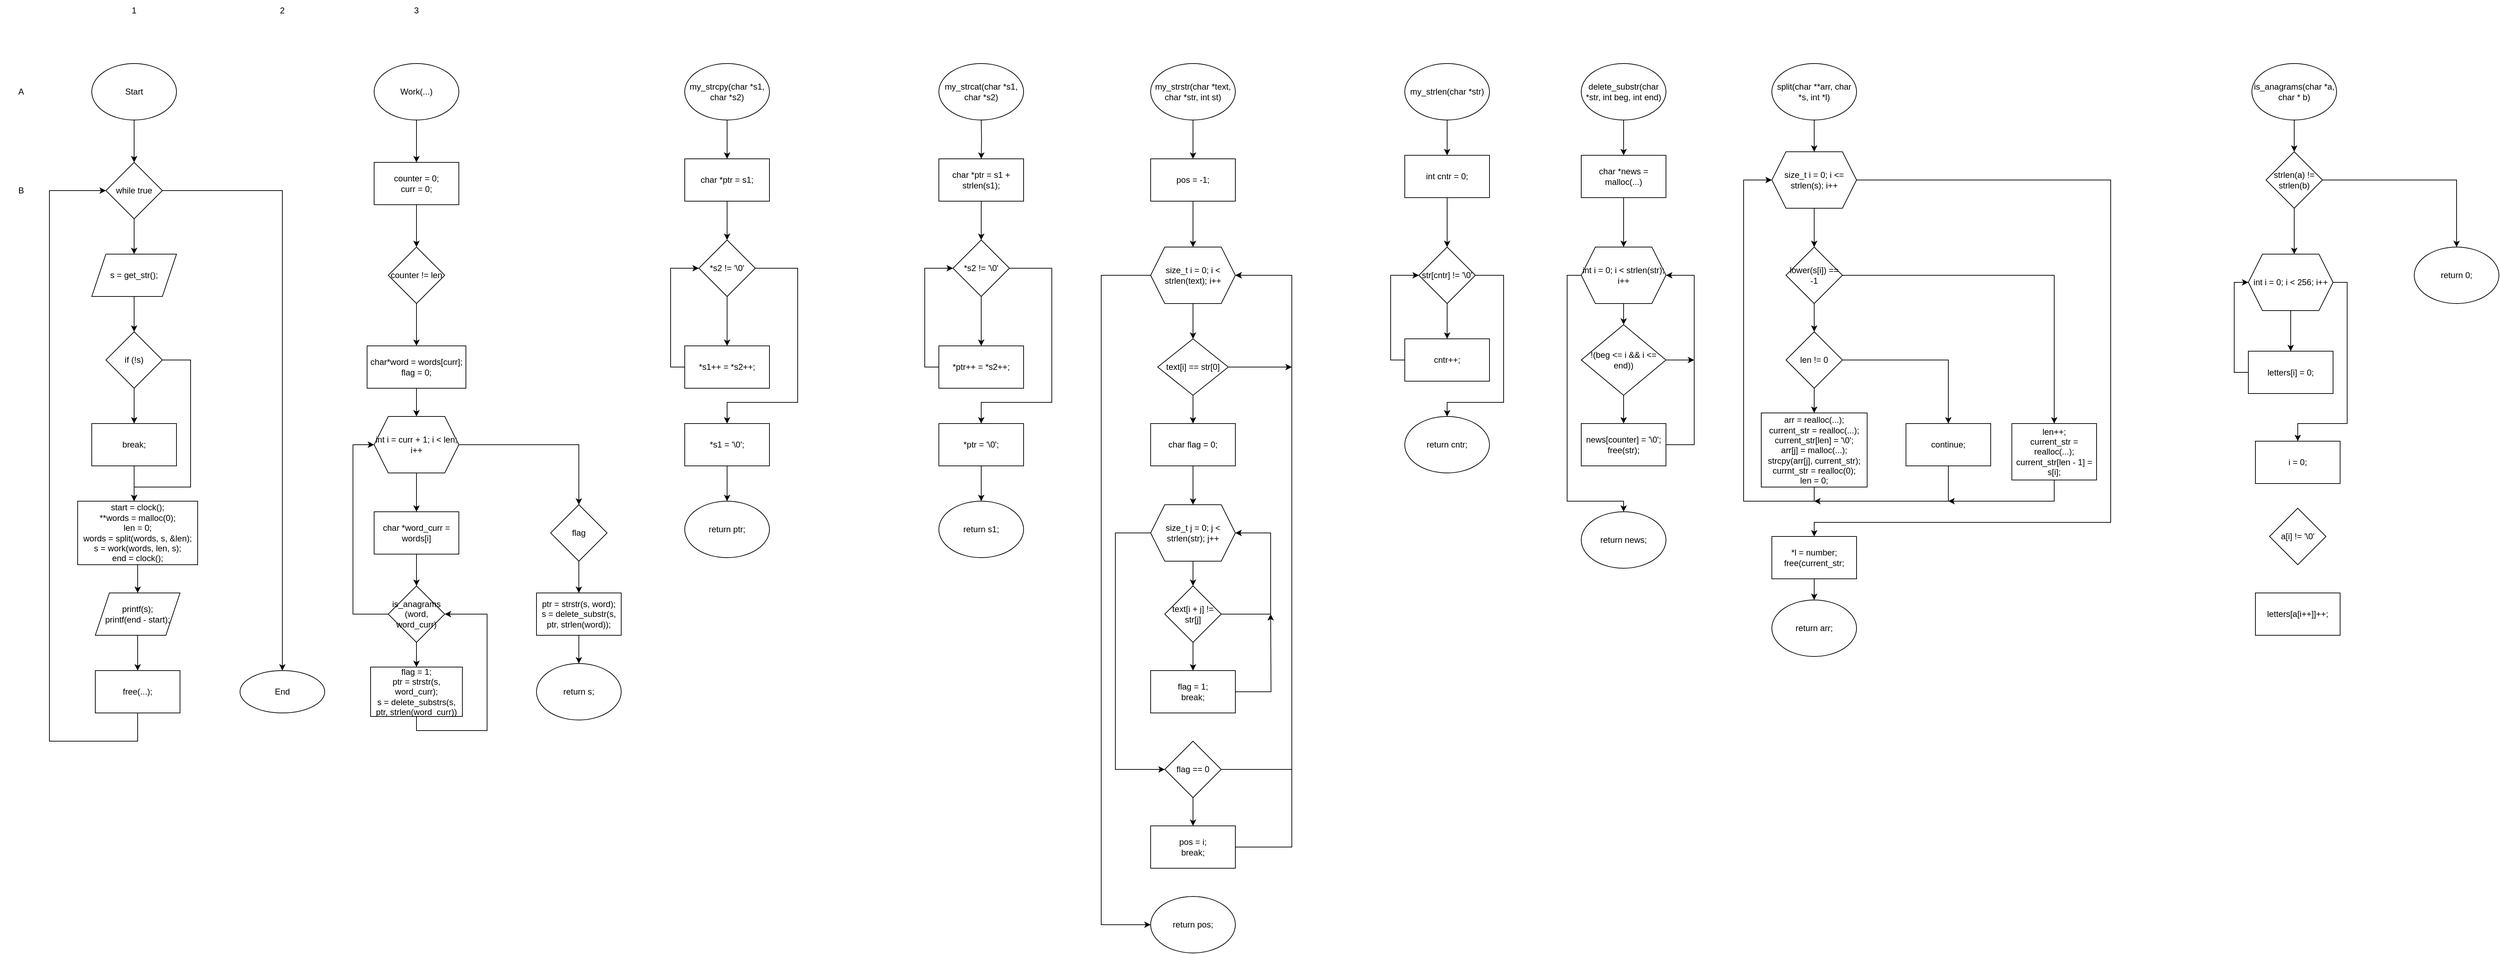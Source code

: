 <mxfile version="20.6.2" type="github">
  <diagram id="8wYgv9-v7Nqe_bmdsXYR" name="Страница 1">
    <mxGraphModel dx="1719" dy="2104" grid="1" gridSize="10" guides="1" tooltips="1" connect="1" arrows="1" fold="1" page="1" pageScale="1" pageWidth="827" pageHeight="1169" math="0" shadow="0">
      <root>
        <mxCell id="0" />
        <mxCell id="1" parent="0" />
        <mxCell id="HPKZztkQSvlfVHkEudxe-3" value="" style="edgeStyle=orthogonalEdgeStyle;rounded=0;orthogonalLoop=1;jettySize=auto;html=1;" parent="1" source="HPKZztkQSvlfVHkEudxe-1" edge="1">
          <mxGeometry relative="1" as="geometry">
            <mxPoint x="130" y="200" as="targetPoint" />
          </mxGeometry>
        </mxCell>
        <mxCell id="HPKZztkQSvlfVHkEudxe-1" value="Start" style="ellipse;whiteSpace=wrap;html=1;" parent="1" vertex="1">
          <mxGeometry x="70" y="60" width="120" height="80" as="geometry" />
        </mxCell>
        <mxCell id="6DrzLgVvLqYIdJQF9eXx-9" value="" style="edgeStyle=orthogonalEdgeStyle;rounded=0;orthogonalLoop=1;jettySize=auto;html=1;" edge="1" parent="1" source="HPKZztkQSvlfVHkEudxe-4" target="6DrzLgVvLqYIdJQF9eXx-2">
          <mxGeometry relative="1" as="geometry" />
        </mxCell>
        <mxCell id="HPKZztkQSvlfVHkEudxe-4" value="s = get_str();" style="shape=parallelogram;perimeter=parallelogramPerimeter;whiteSpace=wrap;html=1;fixedSize=1;" parent="1" vertex="1">
          <mxGeometry x="70" y="330" width="120" height="60" as="geometry" />
        </mxCell>
        <mxCell id="HPKZztkQSvlfVHkEudxe-45" value="A" style="text;html=1;strokeColor=none;fillColor=none;align=center;verticalAlign=middle;whiteSpace=wrap;rounded=0;" parent="1" vertex="1">
          <mxGeometry x="-60" y="85" width="60" height="30" as="geometry" />
        </mxCell>
        <mxCell id="HPKZztkQSvlfVHkEudxe-46" value="B" style="text;html=1;strokeColor=none;fillColor=none;align=center;verticalAlign=middle;whiteSpace=wrap;rounded=0;" parent="1" vertex="1">
          <mxGeometry x="-60" y="225" width="60" height="30" as="geometry" />
        </mxCell>
        <mxCell id="HPKZztkQSvlfVHkEudxe-62" value="1" style="text;html=1;strokeColor=none;fillColor=none;align=center;verticalAlign=middle;whiteSpace=wrap;rounded=0;" parent="1" vertex="1">
          <mxGeometry x="100" y="-30" width="60" height="30" as="geometry" />
        </mxCell>
        <mxCell id="HPKZztkQSvlfVHkEudxe-63" value="2" style="text;html=1;strokeColor=none;fillColor=none;align=center;verticalAlign=middle;whiteSpace=wrap;rounded=0;" parent="1" vertex="1">
          <mxGeometry x="310" y="-30" width="60" height="30" as="geometry" />
        </mxCell>
        <mxCell id="HPKZztkQSvlfVHkEudxe-64" value="3" style="text;html=1;strokeColor=none;fillColor=none;align=center;verticalAlign=middle;whiteSpace=wrap;rounded=0;" parent="1" vertex="1">
          <mxGeometry x="500" y="-30" width="60" height="30" as="geometry" />
        </mxCell>
        <mxCell id="6DrzLgVvLqYIdJQF9eXx-8" value="" style="edgeStyle=orthogonalEdgeStyle;rounded=0;orthogonalLoop=1;jettySize=auto;html=1;" edge="1" parent="1" source="6DrzLgVvLqYIdJQF9eXx-1" target="HPKZztkQSvlfVHkEudxe-4">
          <mxGeometry relative="1" as="geometry" />
        </mxCell>
        <mxCell id="6DrzLgVvLqYIdJQF9eXx-19" style="edgeStyle=orthogonalEdgeStyle;rounded=0;orthogonalLoop=1;jettySize=auto;html=1;exitX=1;exitY=0.5;exitDx=0;exitDy=0;entryX=0.5;entryY=0;entryDx=0;entryDy=0;" edge="1" parent="1" source="6DrzLgVvLqYIdJQF9eXx-1" target="6DrzLgVvLqYIdJQF9eXx-17">
          <mxGeometry relative="1" as="geometry" />
        </mxCell>
        <mxCell id="6DrzLgVvLqYIdJQF9eXx-1" value="while true" style="rhombus;whiteSpace=wrap;html=1;" vertex="1" parent="1">
          <mxGeometry x="90" y="200" width="80" height="80" as="geometry" />
        </mxCell>
        <mxCell id="6DrzLgVvLqYIdJQF9eXx-10" value="" style="edgeStyle=orthogonalEdgeStyle;rounded=0;orthogonalLoop=1;jettySize=auto;html=1;" edge="1" parent="1" source="6DrzLgVvLqYIdJQF9eXx-2" target="6DrzLgVvLqYIdJQF9eXx-3">
          <mxGeometry relative="1" as="geometry" />
        </mxCell>
        <mxCell id="6DrzLgVvLqYIdJQF9eXx-13" style="edgeStyle=orthogonalEdgeStyle;rounded=0;orthogonalLoop=1;jettySize=auto;html=1;exitX=1;exitY=0.5;exitDx=0;exitDy=0;" edge="1" parent="1" source="6DrzLgVvLqYIdJQF9eXx-2">
          <mxGeometry relative="1" as="geometry">
            <mxPoint x="130" y="680" as="targetPoint" />
            <Array as="points">
              <mxPoint x="210" y="480" />
              <mxPoint x="210" y="660" />
              <mxPoint x="130" y="660" />
            </Array>
          </mxGeometry>
        </mxCell>
        <mxCell id="6DrzLgVvLqYIdJQF9eXx-2" value="if (!s)" style="rhombus;whiteSpace=wrap;html=1;" vertex="1" parent="1">
          <mxGeometry x="90" y="440" width="80" height="80" as="geometry" />
        </mxCell>
        <mxCell id="6DrzLgVvLqYIdJQF9eXx-14" value="" style="edgeStyle=orthogonalEdgeStyle;rounded=0;orthogonalLoop=1;jettySize=auto;html=1;" edge="1" parent="1" source="6DrzLgVvLqYIdJQF9eXx-3" target="6DrzLgVvLqYIdJQF9eXx-4">
          <mxGeometry relative="1" as="geometry">
            <Array as="points">
              <mxPoint x="130" y="670" />
              <mxPoint x="130" y="670" />
            </Array>
          </mxGeometry>
        </mxCell>
        <mxCell id="6DrzLgVvLqYIdJQF9eXx-3" value="break;" style="rounded=0;whiteSpace=wrap;html=1;" vertex="1" parent="1">
          <mxGeometry x="70" y="570" width="120" height="60" as="geometry" />
        </mxCell>
        <mxCell id="6DrzLgVvLqYIdJQF9eXx-15" value="" style="edgeStyle=orthogonalEdgeStyle;rounded=0;orthogonalLoop=1;jettySize=auto;html=1;" edge="1" parent="1" source="6DrzLgVvLqYIdJQF9eXx-4" target="6DrzLgVvLqYIdJQF9eXx-6">
          <mxGeometry relative="1" as="geometry" />
        </mxCell>
        <mxCell id="6DrzLgVvLqYIdJQF9eXx-4" value="start = clock();&lt;br&gt;**words = malloc(0);&lt;br&gt;len = 0;&lt;br&gt;words = split(words, s, &amp;amp;len);&lt;br&gt;s = work(words, len, s);&lt;br&gt;end = clock();" style="rounded=0;whiteSpace=wrap;html=1;" vertex="1" parent="1">
          <mxGeometry x="50" y="680" width="170" height="90" as="geometry" />
        </mxCell>
        <mxCell id="6DrzLgVvLqYIdJQF9eXx-16" value="" style="edgeStyle=orthogonalEdgeStyle;rounded=0;orthogonalLoop=1;jettySize=auto;html=1;" edge="1" parent="1" source="6DrzLgVvLqYIdJQF9eXx-6" target="6DrzLgVvLqYIdJQF9eXx-7">
          <mxGeometry relative="1" as="geometry" />
        </mxCell>
        <mxCell id="6DrzLgVvLqYIdJQF9eXx-6" value="printf(s);&lt;br&gt;printf(end - start);" style="shape=parallelogram;perimeter=parallelogramPerimeter;whiteSpace=wrap;html=1;fixedSize=1;" vertex="1" parent="1">
          <mxGeometry x="75" y="810" width="120" height="60" as="geometry" />
        </mxCell>
        <mxCell id="6DrzLgVvLqYIdJQF9eXx-22" style="edgeStyle=orthogonalEdgeStyle;rounded=0;orthogonalLoop=1;jettySize=auto;html=1;exitX=0.5;exitY=1;exitDx=0;exitDy=0;entryX=0;entryY=0.5;entryDx=0;entryDy=0;" edge="1" parent="1" source="6DrzLgVvLqYIdJQF9eXx-7" target="6DrzLgVvLqYIdJQF9eXx-1">
          <mxGeometry relative="1" as="geometry">
            <Array as="points">
              <mxPoint x="135" y="1020" />
              <mxPoint x="10" y="1020" />
              <mxPoint x="10" y="240" />
            </Array>
          </mxGeometry>
        </mxCell>
        <mxCell id="6DrzLgVvLqYIdJQF9eXx-7" value="free(...);" style="rounded=0;whiteSpace=wrap;html=1;" vertex="1" parent="1">
          <mxGeometry x="75" y="920" width="120" height="60" as="geometry" />
        </mxCell>
        <mxCell id="6DrzLgVvLqYIdJQF9eXx-17" value="End" style="ellipse;whiteSpace=wrap;html=1;rounded=0;" vertex="1" parent="1">
          <mxGeometry x="280" y="920" width="120" height="60" as="geometry" />
        </mxCell>
        <mxCell id="6DrzLgVvLqYIdJQF9eXx-34" value="" style="edgeStyle=orthogonalEdgeStyle;rounded=0;orthogonalLoop=1;jettySize=auto;html=1;" edge="1" parent="1" source="6DrzLgVvLqYIdJQF9eXx-20" target="6DrzLgVvLqYIdJQF9eXx-21">
          <mxGeometry relative="1" as="geometry" />
        </mxCell>
        <mxCell id="6DrzLgVvLqYIdJQF9eXx-20" value="Work(...)" style="ellipse;whiteSpace=wrap;html=1;" vertex="1" parent="1">
          <mxGeometry x="470" y="60" width="120" height="80" as="geometry" />
        </mxCell>
        <mxCell id="6DrzLgVvLqYIdJQF9eXx-35" value="" style="edgeStyle=orthogonalEdgeStyle;rounded=0;orthogonalLoop=1;jettySize=auto;html=1;" edge="1" parent="1" source="6DrzLgVvLqYIdJQF9eXx-21" target="6DrzLgVvLqYIdJQF9eXx-23">
          <mxGeometry relative="1" as="geometry" />
        </mxCell>
        <mxCell id="6DrzLgVvLqYIdJQF9eXx-21" value="counter = 0;&lt;br&gt;curr = 0;" style="rounded=0;whiteSpace=wrap;html=1;" vertex="1" parent="1">
          <mxGeometry x="470" y="200" width="120" height="60" as="geometry" />
        </mxCell>
        <mxCell id="6DrzLgVvLqYIdJQF9eXx-36" value="" style="edgeStyle=orthogonalEdgeStyle;rounded=0;orthogonalLoop=1;jettySize=auto;html=1;" edge="1" parent="1" source="6DrzLgVvLqYIdJQF9eXx-23" target="6DrzLgVvLqYIdJQF9eXx-24">
          <mxGeometry relative="1" as="geometry" />
        </mxCell>
        <mxCell id="6DrzLgVvLqYIdJQF9eXx-23" value="counter != len" style="rhombus;whiteSpace=wrap;html=1;" vertex="1" parent="1">
          <mxGeometry x="490" y="320" width="80" height="80" as="geometry" />
        </mxCell>
        <mxCell id="6DrzLgVvLqYIdJQF9eXx-30" value="" style="edgeStyle=orthogonalEdgeStyle;rounded=0;orthogonalLoop=1;jettySize=auto;html=1;" edge="1" parent="1" source="6DrzLgVvLqYIdJQF9eXx-24" target="6DrzLgVvLqYIdJQF9eXx-25">
          <mxGeometry relative="1" as="geometry" />
        </mxCell>
        <mxCell id="6DrzLgVvLqYIdJQF9eXx-24" value="char*word = words[curr];&lt;br&gt;flag = 0;" style="rounded=0;whiteSpace=wrap;html=1;" vertex="1" parent="1">
          <mxGeometry x="460" y="460" width="140" height="60" as="geometry" />
        </mxCell>
        <mxCell id="6DrzLgVvLqYIdJQF9eXx-29" value="" style="edgeStyle=orthogonalEdgeStyle;rounded=0;orthogonalLoop=1;jettySize=auto;html=1;" edge="1" parent="1" source="6DrzLgVvLqYIdJQF9eXx-25" target="6DrzLgVvLqYIdJQF9eXx-27">
          <mxGeometry relative="1" as="geometry" />
        </mxCell>
        <mxCell id="6DrzLgVvLqYIdJQF9eXx-43" style="edgeStyle=orthogonalEdgeStyle;rounded=0;orthogonalLoop=1;jettySize=auto;html=1;exitX=1;exitY=0.5;exitDx=0;exitDy=0;entryX=0.5;entryY=0;entryDx=0;entryDy=0;" edge="1" parent="1" source="6DrzLgVvLqYIdJQF9eXx-25" target="6DrzLgVvLqYIdJQF9eXx-41">
          <mxGeometry relative="1" as="geometry" />
        </mxCell>
        <mxCell id="6DrzLgVvLqYIdJQF9eXx-25" value="int i = curr + 1; i &amp;lt; len; i++" style="shape=hexagon;perimeter=hexagonPerimeter2;whiteSpace=wrap;html=1;fixedSize=1;" vertex="1" parent="1">
          <mxGeometry x="470" y="560" width="120" height="80" as="geometry" />
        </mxCell>
        <mxCell id="6DrzLgVvLqYIdJQF9eXx-32" value="" style="edgeStyle=orthogonalEdgeStyle;rounded=0;orthogonalLoop=1;jettySize=auto;html=1;" edge="1" parent="1" source="6DrzLgVvLqYIdJQF9eXx-26" target="6DrzLgVvLqYIdJQF9eXx-28">
          <mxGeometry relative="1" as="geometry" />
        </mxCell>
        <mxCell id="6DrzLgVvLqYIdJQF9eXx-40" style="edgeStyle=orthogonalEdgeStyle;rounded=0;orthogonalLoop=1;jettySize=auto;html=1;exitX=0;exitY=0.5;exitDx=0;exitDy=0;entryX=0;entryY=0.5;entryDx=0;entryDy=0;" edge="1" parent="1" source="6DrzLgVvLqYIdJQF9eXx-26" target="6DrzLgVvLqYIdJQF9eXx-25">
          <mxGeometry relative="1" as="geometry">
            <Array as="points">
              <mxPoint x="440" y="840" />
              <mxPoint x="440" y="600" />
            </Array>
          </mxGeometry>
        </mxCell>
        <mxCell id="6DrzLgVvLqYIdJQF9eXx-26" value="is_anagrams (word, word_curr)" style="rhombus;whiteSpace=wrap;html=1;" vertex="1" parent="1">
          <mxGeometry x="490" y="800" width="80" height="80" as="geometry" />
        </mxCell>
        <mxCell id="6DrzLgVvLqYIdJQF9eXx-31" value="" style="edgeStyle=orthogonalEdgeStyle;rounded=0;orthogonalLoop=1;jettySize=auto;html=1;" edge="1" parent="1" source="6DrzLgVvLqYIdJQF9eXx-27" target="6DrzLgVvLqYIdJQF9eXx-26">
          <mxGeometry relative="1" as="geometry" />
        </mxCell>
        <mxCell id="6DrzLgVvLqYIdJQF9eXx-27" value="char *word_curr = words[i]" style="rounded=0;whiteSpace=wrap;html=1;" vertex="1" parent="1">
          <mxGeometry x="470" y="695" width="120" height="60" as="geometry" />
        </mxCell>
        <mxCell id="6DrzLgVvLqYIdJQF9eXx-37" style="edgeStyle=orthogonalEdgeStyle;rounded=0;orthogonalLoop=1;jettySize=auto;html=1;exitX=0.5;exitY=1;exitDx=0;exitDy=0;" edge="1" parent="1" source="6DrzLgVvLqYIdJQF9eXx-28" target="6DrzLgVvLqYIdJQF9eXx-28">
          <mxGeometry relative="1" as="geometry" />
        </mxCell>
        <mxCell id="6DrzLgVvLqYIdJQF9eXx-38" style="edgeStyle=orthogonalEdgeStyle;rounded=0;orthogonalLoop=1;jettySize=auto;html=1;exitX=0.5;exitY=1;exitDx=0;exitDy=0;entryX=1;entryY=0.5;entryDx=0;entryDy=0;" edge="1" parent="1" source="6DrzLgVvLqYIdJQF9eXx-28" target="6DrzLgVvLqYIdJQF9eXx-26">
          <mxGeometry relative="1" as="geometry">
            <Array as="points">
              <mxPoint x="530" y="1005" />
              <mxPoint x="630" y="1005" />
              <mxPoint x="630" y="840" />
            </Array>
          </mxGeometry>
        </mxCell>
        <mxCell id="6DrzLgVvLqYIdJQF9eXx-28" value="flag = 1;&lt;br&gt;ptr = strstr(s, word_curr);&lt;br&gt;s = delete_substrs(s, ptr, strlen(word_curr))" style="rounded=0;whiteSpace=wrap;html=1;" vertex="1" parent="1">
          <mxGeometry x="465" y="915" width="130" height="70" as="geometry" />
        </mxCell>
        <mxCell id="6DrzLgVvLqYIdJQF9eXx-44" value="" style="edgeStyle=orthogonalEdgeStyle;rounded=0;orthogonalLoop=1;jettySize=auto;html=1;" edge="1" parent="1" source="6DrzLgVvLqYIdJQF9eXx-41" target="6DrzLgVvLqYIdJQF9eXx-42">
          <mxGeometry relative="1" as="geometry" />
        </mxCell>
        <mxCell id="6DrzLgVvLqYIdJQF9eXx-41" value="flag" style="rhombus;whiteSpace=wrap;html=1;" vertex="1" parent="1">
          <mxGeometry x="720" y="685" width="80" height="80" as="geometry" />
        </mxCell>
        <mxCell id="6DrzLgVvLqYIdJQF9eXx-48" value="" style="edgeStyle=orthogonalEdgeStyle;rounded=0;orthogonalLoop=1;jettySize=auto;html=1;" edge="1" parent="1" source="6DrzLgVvLqYIdJQF9eXx-42" target="6DrzLgVvLqYIdJQF9eXx-47">
          <mxGeometry relative="1" as="geometry" />
        </mxCell>
        <mxCell id="6DrzLgVvLqYIdJQF9eXx-42" value="ptr = strstr(s, word);&lt;br&gt;s = delete_substr(s, ptr, strlen(word));" style="rounded=0;whiteSpace=wrap;html=1;" vertex="1" parent="1">
          <mxGeometry x="700" y="810" width="120" height="60" as="geometry" />
        </mxCell>
        <mxCell id="6DrzLgVvLqYIdJQF9eXx-47" value="return s;" style="ellipse;whiteSpace=wrap;html=1;" vertex="1" parent="1">
          <mxGeometry x="700" y="910" width="120" height="80" as="geometry" />
        </mxCell>
        <mxCell id="6DrzLgVvLqYIdJQF9eXx-55" value="" style="edgeStyle=orthogonalEdgeStyle;rounded=0;orthogonalLoop=1;jettySize=auto;html=1;" edge="1" parent="1" source="6DrzLgVvLqYIdJQF9eXx-49" target="6DrzLgVvLqYIdJQF9eXx-50">
          <mxGeometry relative="1" as="geometry" />
        </mxCell>
        <mxCell id="6DrzLgVvLqYIdJQF9eXx-49" value="my_strcpy(char *s1, char *s2)" style="ellipse;whiteSpace=wrap;html=1;" vertex="1" parent="1">
          <mxGeometry x="910" y="60" width="120" height="80" as="geometry" />
        </mxCell>
        <mxCell id="6DrzLgVvLqYIdJQF9eXx-57" value="" style="edgeStyle=orthogonalEdgeStyle;rounded=0;orthogonalLoop=1;jettySize=auto;html=1;" edge="1" parent="1" source="6DrzLgVvLqYIdJQF9eXx-50" target="6DrzLgVvLqYIdJQF9eXx-51">
          <mxGeometry relative="1" as="geometry" />
        </mxCell>
        <mxCell id="6DrzLgVvLqYIdJQF9eXx-50" value="char *ptr = s1;" style="rounded=0;whiteSpace=wrap;html=1;" vertex="1" parent="1">
          <mxGeometry x="910" y="195" width="120" height="60" as="geometry" />
        </mxCell>
        <mxCell id="6DrzLgVvLqYIdJQF9eXx-56" value="" style="edgeStyle=orthogonalEdgeStyle;rounded=0;orthogonalLoop=1;jettySize=auto;html=1;" edge="1" parent="1" source="6DrzLgVvLqYIdJQF9eXx-51" target="6DrzLgVvLqYIdJQF9eXx-52">
          <mxGeometry relative="1" as="geometry" />
        </mxCell>
        <mxCell id="6DrzLgVvLqYIdJQF9eXx-59" style="edgeStyle=orthogonalEdgeStyle;rounded=0;orthogonalLoop=1;jettySize=auto;html=1;exitX=1;exitY=0.5;exitDx=0;exitDy=0;entryX=0.5;entryY=0;entryDx=0;entryDy=0;" edge="1" parent="1" source="6DrzLgVvLqYIdJQF9eXx-51" target="6DrzLgVvLqYIdJQF9eXx-53">
          <mxGeometry relative="1" as="geometry">
            <Array as="points">
              <mxPoint x="1070" y="350" />
              <mxPoint x="1070" y="540" />
              <mxPoint x="970" y="540" />
            </Array>
          </mxGeometry>
        </mxCell>
        <mxCell id="6DrzLgVvLqYIdJQF9eXx-51" value="*s2 != &#39;\0&#39;" style="rhombus;whiteSpace=wrap;html=1;" vertex="1" parent="1">
          <mxGeometry x="930" y="310" width="80" height="80" as="geometry" />
        </mxCell>
        <mxCell id="6DrzLgVvLqYIdJQF9eXx-58" style="edgeStyle=orthogonalEdgeStyle;rounded=0;orthogonalLoop=1;jettySize=auto;html=1;exitX=0;exitY=0.5;exitDx=0;exitDy=0;entryX=0;entryY=0.5;entryDx=0;entryDy=0;" edge="1" parent="1" source="6DrzLgVvLqYIdJQF9eXx-52" target="6DrzLgVvLqYIdJQF9eXx-51">
          <mxGeometry relative="1" as="geometry" />
        </mxCell>
        <mxCell id="6DrzLgVvLqYIdJQF9eXx-52" value="*s1++ = *s2++;" style="rounded=0;whiteSpace=wrap;html=1;" vertex="1" parent="1">
          <mxGeometry x="910" y="460" width="120" height="60" as="geometry" />
        </mxCell>
        <mxCell id="6DrzLgVvLqYIdJQF9eXx-60" value="" style="edgeStyle=orthogonalEdgeStyle;rounded=0;orthogonalLoop=1;jettySize=auto;html=1;" edge="1" parent="1" source="6DrzLgVvLqYIdJQF9eXx-53" target="6DrzLgVvLqYIdJQF9eXx-54">
          <mxGeometry relative="1" as="geometry" />
        </mxCell>
        <mxCell id="6DrzLgVvLqYIdJQF9eXx-53" value="*s1 = &#39;\0&#39;;" style="rounded=0;whiteSpace=wrap;html=1;" vertex="1" parent="1">
          <mxGeometry x="910" y="570" width="120" height="60" as="geometry" />
        </mxCell>
        <mxCell id="6DrzLgVvLqYIdJQF9eXx-54" value="return ptr;" style="ellipse;whiteSpace=wrap;html=1;" vertex="1" parent="1">
          <mxGeometry x="910" y="680" width="120" height="80" as="geometry" />
        </mxCell>
        <mxCell id="6DrzLgVvLqYIdJQF9eXx-61" value="my_strcat(char *s1, char *s2)" style="ellipse;whiteSpace=wrap;html=1;" vertex="1" parent="1">
          <mxGeometry x="1270" y="60" width="120" height="80" as="geometry" />
        </mxCell>
        <mxCell id="6DrzLgVvLqYIdJQF9eXx-62" value="" style="edgeStyle=orthogonalEdgeStyle;rounded=0;orthogonalLoop=1;jettySize=auto;html=1;" edge="1" parent="1" target="6DrzLgVvLqYIdJQF9eXx-64">
          <mxGeometry relative="1" as="geometry">
            <mxPoint x="1330" y="140" as="sourcePoint" />
          </mxGeometry>
        </mxCell>
        <mxCell id="6DrzLgVvLqYIdJQF9eXx-63" value="" style="edgeStyle=orthogonalEdgeStyle;rounded=0;orthogonalLoop=1;jettySize=auto;html=1;" edge="1" parent="1" source="6DrzLgVvLqYIdJQF9eXx-64" target="6DrzLgVvLqYIdJQF9eXx-67">
          <mxGeometry relative="1" as="geometry" />
        </mxCell>
        <mxCell id="6DrzLgVvLqYIdJQF9eXx-64" value="char *ptr = s1 + strlen(s1);" style="rounded=0;whiteSpace=wrap;html=1;" vertex="1" parent="1">
          <mxGeometry x="1270" y="195" width="120" height="60" as="geometry" />
        </mxCell>
        <mxCell id="6DrzLgVvLqYIdJQF9eXx-65" value="" style="edgeStyle=orthogonalEdgeStyle;rounded=0;orthogonalLoop=1;jettySize=auto;html=1;" edge="1" parent="1" source="6DrzLgVvLqYIdJQF9eXx-67" target="6DrzLgVvLqYIdJQF9eXx-69">
          <mxGeometry relative="1" as="geometry" />
        </mxCell>
        <mxCell id="6DrzLgVvLqYIdJQF9eXx-66" style="edgeStyle=orthogonalEdgeStyle;rounded=0;orthogonalLoop=1;jettySize=auto;html=1;exitX=1;exitY=0.5;exitDx=0;exitDy=0;entryX=0.5;entryY=0;entryDx=0;entryDy=0;" edge="1" parent="1" source="6DrzLgVvLqYIdJQF9eXx-67" target="6DrzLgVvLqYIdJQF9eXx-71">
          <mxGeometry relative="1" as="geometry">
            <Array as="points">
              <mxPoint x="1430" y="350" />
              <mxPoint x="1430" y="540" />
              <mxPoint x="1330" y="540" />
            </Array>
          </mxGeometry>
        </mxCell>
        <mxCell id="6DrzLgVvLqYIdJQF9eXx-67" value="*s2 != &#39;\0&#39;" style="rhombus;whiteSpace=wrap;html=1;" vertex="1" parent="1">
          <mxGeometry x="1290" y="310" width="80" height="80" as="geometry" />
        </mxCell>
        <mxCell id="6DrzLgVvLqYIdJQF9eXx-68" style="edgeStyle=orthogonalEdgeStyle;rounded=0;orthogonalLoop=1;jettySize=auto;html=1;exitX=0;exitY=0.5;exitDx=0;exitDy=0;entryX=0;entryY=0.5;entryDx=0;entryDy=0;" edge="1" parent="1" source="6DrzLgVvLqYIdJQF9eXx-69" target="6DrzLgVvLqYIdJQF9eXx-67">
          <mxGeometry relative="1" as="geometry" />
        </mxCell>
        <mxCell id="6DrzLgVvLqYIdJQF9eXx-69" value="*ptr++ = *s2++;" style="rounded=0;whiteSpace=wrap;html=1;" vertex="1" parent="1">
          <mxGeometry x="1270" y="460" width="120" height="60" as="geometry" />
        </mxCell>
        <mxCell id="6DrzLgVvLqYIdJQF9eXx-70" value="" style="edgeStyle=orthogonalEdgeStyle;rounded=0;orthogonalLoop=1;jettySize=auto;html=1;" edge="1" parent="1" source="6DrzLgVvLqYIdJQF9eXx-71" target="6DrzLgVvLqYIdJQF9eXx-72">
          <mxGeometry relative="1" as="geometry" />
        </mxCell>
        <mxCell id="6DrzLgVvLqYIdJQF9eXx-71" value="*ptr = &#39;\0&#39;;" style="rounded=0;whiteSpace=wrap;html=1;" vertex="1" parent="1">
          <mxGeometry x="1270" y="570" width="120" height="60" as="geometry" />
        </mxCell>
        <mxCell id="6DrzLgVvLqYIdJQF9eXx-72" value="return s1;" style="ellipse;whiteSpace=wrap;html=1;" vertex="1" parent="1">
          <mxGeometry x="1270" y="680" width="120" height="80" as="geometry" />
        </mxCell>
        <mxCell id="6DrzLgVvLqYIdJQF9eXx-83" value="" style="edgeStyle=orthogonalEdgeStyle;rounded=0;orthogonalLoop=1;jettySize=auto;html=1;" edge="1" parent="1" source="6DrzLgVvLqYIdJQF9eXx-73" target="6DrzLgVvLqYIdJQF9eXx-74">
          <mxGeometry relative="1" as="geometry" />
        </mxCell>
        <mxCell id="6DrzLgVvLqYIdJQF9eXx-73" value="my_strstr(char *text, char *str, int st)" style="ellipse;whiteSpace=wrap;html=1;" vertex="1" parent="1">
          <mxGeometry x="1570" y="60" width="120" height="80" as="geometry" />
        </mxCell>
        <mxCell id="6DrzLgVvLqYIdJQF9eXx-84" value="" style="edgeStyle=orthogonalEdgeStyle;rounded=0;orthogonalLoop=1;jettySize=auto;html=1;" edge="1" parent="1" source="6DrzLgVvLqYIdJQF9eXx-74" target="6DrzLgVvLqYIdJQF9eXx-75">
          <mxGeometry relative="1" as="geometry" />
        </mxCell>
        <mxCell id="6DrzLgVvLqYIdJQF9eXx-74" value="pos = -1;" style="rounded=0;whiteSpace=wrap;html=1;" vertex="1" parent="1">
          <mxGeometry x="1570" y="195" width="120" height="60" as="geometry" />
        </mxCell>
        <mxCell id="6DrzLgVvLqYIdJQF9eXx-85" value="" style="edgeStyle=orthogonalEdgeStyle;rounded=0;orthogonalLoop=1;jettySize=auto;html=1;" edge="1" parent="1" source="6DrzLgVvLqYIdJQF9eXx-75" target="6DrzLgVvLqYIdJQF9eXx-76">
          <mxGeometry relative="1" as="geometry" />
        </mxCell>
        <mxCell id="6DrzLgVvLqYIdJQF9eXx-104" style="edgeStyle=orthogonalEdgeStyle;rounded=0;orthogonalLoop=1;jettySize=auto;html=1;exitX=0;exitY=0.5;exitDx=0;exitDy=0;entryX=0;entryY=0.5;entryDx=0;entryDy=0;" edge="1" parent="1" source="6DrzLgVvLqYIdJQF9eXx-75" target="6DrzLgVvLqYIdJQF9eXx-103">
          <mxGeometry relative="1" as="geometry">
            <Array as="points">
              <mxPoint x="1500" y="360" />
              <mxPoint x="1500" y="1280" />
            </Array>
          </mxGeometry>
        </mxCell>
        <mxCell id="6DrzLgVvLqYIdJQF9eXx-75" value="size_t i = 0; i &amp;lt; strlen(text); i++" style="shape=hexagon;perimeter=hexagonPerimeter2;whiteSpace=wrap;html=1;fixedSize=1;" vertex="1" parent="1">
          <mxGeometry x="1570" y="320" width="120" height="80" as="geometry" />
        </mxCell>
        <mxCell id="6DrzLgVvLqYIdJQF9eXx-86" value="" style="edgeStyle=orthogonalEdgeStyle;rounded=0;orthogonalLoop=1;jettySize=auto;html=1;" edge="1" parent="1" source="6DrzLgVvLqYIdJQF9eXx-76" target="6DrzLgVvLqYIdJQF9eXx-77">
          <mxGeometry relative="1" as="geometry" />
        </mxCell>
        <mxCell id="6DrzLgVvLqYIdJQF9eXx-101" style="edgeStyle=orthogonalEdgeStyle;rounded=0;orthogonalLoop=1;jettySize=auto;html=1;exitX=1;exitY=0.5;exitDx=0;exitDy=0;" edge="1" parent="1" source="6DrzLgVvLqYIdJQF9eXx-76">
          <mxGeometry relative="1" as="geometry">
            <mxPoint x="1770" y="490" as="targetPoint" />
          </mxGeometry>
        </mxCell>
        <mxCell id="6DrzLgVvLqYIdJQF9eXx-76" value="text[i] == str[0]" style="rhombus;whiteSpace=wrap;html=1;" vertex="1" parent="1">
          <mxGeometry x="1580" y="450" width="100" height="80" as="geometry" />
        </mxCell>
        <mxCell id="6DrzLgVvLqYIdJQF9eXx-87" value="" style="edgeStyle=orthogonalEdgeStyle;rounded=0;orthogonalLoop=1;jettySize=auto;html=1;" edge="1" parent="1" source="6DrzLgVvLqYIdJQF9eXx-77" target="6DrzLgVvLqYIdJQF9eXx-78">
          <mxGeometry relative="1" as="geometry" />
        </mxCell>
        <mxCell id="6DrzLgVvLqYIdJQF9eXx-77" value="char flag = 0;" style="rounded=0;whiteSpace=wrap;html=1;" vertex="1" parent="1">
          <mxGeometry x="1570" y="570" width="120" height="60" as="geometry" />
        </mxCell>
        <mxCell id="6DrzLgVvLqYIdJQF9eXx-88" value="" style="edgeStyle=orthogonalEdgeStyle;rounded=0;orthogonalLoop=1;jettySize=auto;html=1;" edge="1" parent="1" source="6DrzLgVvLqYIdJQF9eXx-78" target="6DrzLgVvLqYIdJQF9eXx-79">
          <mxGeometry relative="1" as="geometry" />
        </mxCell>
        <mxCell id="6DrzLgVvLqYIdJQF9eXx-94" style="edgeStyle=orthogonalEdgeStyle;rounded=0;orthogonalLoop=1;jettySize=auto;html=1;exitX=0;exitY=0.5;exitDx=0;exitDy=0;entryX=0;entryY=0.5;entryDx=0;entryDy=0;" edge="1" parent="1" source="6DrzLgVvLqYIdJQF9eXx-78" target="6DrzLgVvLqYIdJQF9eXx-81">
          <mxGeometry relative="1" as="geometry">
            <Array as="points">
              <mxPoint x="1520" y="725" />
              <mxPoint x="1520" y="1060" />
            </Array>
          </mxGeometry>
        </mxCell>
        <mxCell id="6DrzLgVvLqYIdJQF9eXx-78" value="size_t j = 0; j &amp;lt; strlen(str); j++" style="shape=hexagon;perimeter=hexagonPerimeter2;whiteSpace=wrap;html=1;fixedSize=1;" vertex="1" parent="1">
          <mxGeometry x="1570" y="685" width="120" height="80" as="geometry" />
        </mxCell>
        <mxCell id="6DrzLgVvLqYIdJQF9eXx-89" value="" style="edgeStyle=orthogonalEdgeStyle;rounded=0;orthogonalLoop=1;jettySize=auto;html=1;" edge="1" parent="1" source="6DrzLgVvLqYIdJQF9eXx-79" target="6DrzLgVvLqYIdJQF9eXx-80">
          <mxGeometry relative="1" as="geometry" />
        </mxCell>
        <mxCell id="6DrzLgVvLqYIdJQF9eXx-93" style="edgeStyle=orthogonalEdgeStyle;rounded=0;orthogonalLoop=1;jettySize=auto;html=1;exitX=1;exitY=0.5;exitDx=0;exitDy=0;entryX=1;entryY=0.5;entryDx=0;entryDy=0;" edge="1" parent="1" source="6DrzLgVvLqYIdJQF9eXx-79" target="6DrzLgVvLqYIdJQF9eXx-78">
          <mxGeometry relative="1" as="geometry">
            <Array as="points">
              <mxPoint x="1740" y="840" />
              <mxPoint x="1740" y="725" />
            </Array>
          </mxGeometry>
        </mxCell>
        <mxCell id="6DrzLgVvLqYIdJQF9eXx-79" value="text[i + j] != str[j]" style="rhombus;whiteSpace=wrap;html=1;" vertex="1" parent="1">
          <mxGeometry x="1590" y="800" width="80" height="80" as="geometry" />
        </mxCell>
        <mxCell id="6DrzLgVvLqYIdJQF9eXx-96" style="edgeStyle=orthogonalEdgeStyle;rounded=0;orthogonalLoop=1;jettySize=auto;html=1;exitX=1;exitY=0.5;exitDx=0;exitDy=0;" edge="1" parent="1" source="6DrzLgVvLqYIdJQF9eXx-80">
          <mxGeometry relative="1" as="geometry">
            <mxPoint x="1740" y="840" as="targetPoint" />
          </mxGeometry>
        </mxCell>
        <mxCell id="6DrzLgVvLqYIdJQF9eXx-80" value="flag = 1;&lt;br&gt;break;" style="rounded=0;whiteSpace=wrap;html=1;" vertex="1" parent="1">
          <mxGeometry x="1570" y="920" width="120" height="60" as="geometry" />
        </mxCell>
        <mxCell id="6DrzLgVvLqYIdJQF9eXx-92" value="" style="edgeStyle=orthogonalEdgeStyle;rounded=0;orthogonalLoop=1;jettySize=auto;html=1;" edge="1" parent="1" source="6DrzLgVvLqYIdJQF9eXx-81" target="6DrzLgVvLqYIdJQF9eXx-82">
          <mxGeometry relative="1" as="geometry" />
        </mxCell>
        <mxCell id="6DrzLgVvLqYIdJQF9eXx-100" style="edgeStyle=orthogonalEdgeStyle;rounded=0;orthogonalLoop=1;jettySize=auto;html=1;exitX=1;exitY=0.5;exitDx=0;exitDy=0;" edge="1" parent="1" source="6DrzLgVvLqYIdJQF9eXx-81">
          <mxGeometry relative="1" as="geometry">
            <mxPoint x="1690" y="360" as="targetPoint" />
            <Array as="points">
              <mxPoint x="1770" y="1060" />
              <mxPoint x="1770" y="360" />
            </Array>
          </mxGeometry>
        </mxCell>
        <mxCell id="6DrzLgVvLqYIdJQF9eXx-81" value="flag == 0" style="rhombus;whiteSpace=wrap;html=1;" vertex="1" parent="1">
          <mxGeometry x="1590" y="1020" width="80" height="80" as="geometry" />
        </mxCell>
        <mxCell id="6DrzLgVvLqYIdJQF9eXx-99" style="edgeStyle=orthogonalEdgeStyle;rounded=0;orthogonalLoop=1;jettySize=auto;html=1;exitX=1;exitY=0.5;exitDx=0;exitDy=0;entryX=1;entryY=0.5;entryDx=0;entryDy=0;" edge="1" parent="1" source="6DrzLgVvLqYIdJQF9eXx-82" target="6DrzLgVvLqYIdJQF9eXx-75">
          <mxGeometry relative="1" as="geometry">
            <Array as="points">
              <mxPoint x="1770" y="1170" />
              <mxPoint x="1770" y="360" />
            </Array>
          </mxGeometry>
        </mxCell>
        <mxCell id="6DrzLgVvLqYIdJQF9eXx-82" value="pos = i;&lt;br&gt;break;" style="rounded=0;whiteSpace=wrap;html=1;" vertex="1" parent="1">
          <mxGeometry x="1570" y="1140" width="120" height="60" as="geometry" />
        </mxCell>
        <mxCell id="6DrzLgVvLqYIdJQF9eXx-103" value="return pos;" style="ellipse;whiteSpace=wrap;html=1;" vertex="1" parent="1">
          <mxGeometry x="1570" y="1240" width="120" height="80" as="geometry" />
        </mxCell>
        <mxCell id="6DrzLgVvLqYIdJQF9eXx-110" value="" style="edgeStyle=orthogonalEdgeStyle;rounded=0;orthogonalLoop=1;jettySize=auto;html=1;" edge="1" parent="1" source="6DrzLgVvLqYIdJQF9eXx-105" target="6DrzLgVvLqYIdJQF9eXx-106">
          <mxGeometry relative="1" as="geometry" />
        </mxCell>
        <mxCell id="6DrzLgVvLqYIdJQF9eXx-105" value="my_strlen(char *str)" style="ellipse;whiteSpace=wrap;html=1;" vertex="1" parent="1">
          <mxGeometry x="1930" y="60" width="120" height="80" as="geometry" />
        </mxCell>
        <mxCell id="6DrzLgVvLqYIdJQF9eXx-111" value="" style="edgeStyle=orthogonalEdgeStyle;rounded=0;orthogonalLoop=1;jettySize=auto;html=1;" edge="1" parent="1" source="6DrzLgVvLqYIdJQF9eXx-106" target="6DrzLgVvLqYIdJQF9eXx-107">
          <mxGeometry relative="1" as="geometry" />
        </mxCell>
        <mxCell id="6DrzLgVvLqYIdJQF9eXx-106" value="int cntr = 0;" style="rounded=0;whiteSpace=wrap;html=1;" vertex="1" parent="1">
          <mxGeometry x="1930" y="190" width="120" height="60" as="geometry" />
        </mxCell>
        <mxCell id="6DrzLgVvLqYIdJQF9eXx-109" value="" style="edgeStyle=orthogonalEdgeStyle;rounded=0;orthogonalLoop=1;jettySize=auto;html=1;" edge="1" parent="1" source="6DrzLgVvLqYIdJQF9eXx-107" target="6DrzLgVvLqYIdJQF9eXx-108">
          <mxGeometry relative="1" as="geometry" />
        </mxCell>
        <mxCell id="6DrzLgVvLqYIdJQF9eXx-114" style="edgeStyle=orthogonalEdgeStyle;rounded=0;orthogonalLoop=1;jettySize=auto;html=1;exitX=1;exitY=0.5;exitDx=0;exitDy=0;entryX=0.5;entryY=0;entryDx=0;entryDy=0;" edge="1" parent="1" source="6DrzLgVvLqYIdJQF9eXx-107" target="6DrzLgVvLqYIdJQF9eXx-112">
          <mxGeometry relative="1" as="geometry">
            <Array as="points">
              <mxPoint x="2070" y="360" />
              <mxPoint x="2070" y="540" />
              <mxPoint x="1990" y="540" />
            </Array>
          </mxGeometry>
        </mxCell>
        <mxCell id="6DrzLgVvLqYIdJQF9eXx-107" value="str[cntr] != &#39;\0&#39;" style="rhombus;whiteSpace=wrap;html=1;" vertex="1" parent="1">
          <mxGeometry x="1950" y="320" width="80" height="80" as="geometry" />
        </mxCell>
        <mxCell id="6DrzLgVvLqYIdJQF9eXx-113" style="edgeStyle=orthogonalEdgeStyle;rounded=0;orthogonalLoop=1;jettySize=auto;html=1;exitX=0;exitY=0.5;exitDx=0;exitDy=0;entryX=0;entryY=0.5;entryDx=0;entryDy=0;" edge="1" parent="1" source="6DrzLgVvLqYIdJQF9eXx-108" target="6DrzLgVvLqYIdJQF9eXx-107">
          <mxGeometry relative="1" as="geometry" />
        </mxCell>
        <mxCell id="6DrzLgVvLqYIdJQF9eXx-108" value="cntr++;" style="rounded=0;whiteSpace=wrap;html=1;" vertex="1" parent="1">
          <mxGeometry x="1930" y="450" width="120" height="60" as="geometry" />
        </mxCell>
        <mxCell id="6DrzLgVvLqYIdJQF9eXx-112" value="return cntr;" style="ellipse;whiteSpace=wrap;html=1;" vertex="1" parent="1">
          <mxGeometry x="1930" y="560" width="120" height="80" as="geometry" />
        </mxCell>
        <mxCell id="6DrzLgVvLqYIdJQF9eXx-122" value="" style="edgeStyle=orthogonalEdgeStyle;rounded=0;orthogonalLoop=1;jettySize=auto;html=1;" edge="1" parent="1" source="6DrzLgVvLqYIdJQF9eXx-115" target="6DrzLgVvLqYIdJQF9eXx-117">
          <mxGeometry relative="1" as="geometry" />
        </mxCell>
        <mxCell id="6DrzLgVvLqYIdJQF9eXx-115" value="delete_substr(char *str, int beg, int end)" style="ellipse;whiteSpace=wrap;html=1;" vertex="1" parent="1">
          <mxGeometry x="2180" y="60" width="120" height="80" as="geometry" />
        </mxCell>
        <mxCell id="6DrzLgVvLqYIdJQF9eXx-123" value="" style="edgeStyle=orthogonalEdgeStyle;rounded=0;orthogonalLoop=1;jettySize=auto;html=1;" edge="1" parent="1" source="6DrzLgVvLqYIdJQF9eXx-117" target="6DrzLgVvLqYIdJQF9eXx-118">
          <mxGeometry relative="1" as="geometry" />
        </mxCell>
        <mxCell id="6DrzLgVvLqYIdJQF9eXx-117" value="char *news = malloc(...)" style="rounded=0;whiteSpace=wrap;html=1;" vertex="1" parent="1">
          <mxGeometry x="2180" y="190" width="120" height="60" as="geometry" />
        </mxCell>
        <mxCell id="6DrzLgVvLqYIdJQF9eXx-124" value="" style="edgeStyle=orthogonalEdgeStyle;rounded=0;orthogonalLoop=1;jettySize=auto;html=1;" edge="1" parent="1" source="6DrzLgVvLqYIdJQF9eXx-118" target="6DrzLgVvLqYIdJQF9eXx-119">
          <mxGeometry relative="1" as="geometry" />
        </mxCell>
        <mxCell id="6DrzLgVvLqYIdJQF9eXx-128" style="edgeStyle=orthogonalEdgeStyle;rounded=0;orthogonalLoop=1;jettySize=auto;html=1;exitX=0;exitY=0.5;exitDx=0;exitDy=0;entryX=0.5;entryY=0;entryDx=0;entryDy=0;" edge="1" parent="1" source="6DrzLgVvLqYIdJQF9eXx-118" target="6DrzLgVvLqYIdJQF9eXx-121">
          <mxGeometry relative="1" as="geometry">
            <Array as="points">
              <mxPoint x="2160" y="360" />
              <mxPoint x="2160" y="680" />
              <mxPoint x="2240" y="680" />
            </Array>
          </mxGeometry>
        </mxCell>
        <mxCell id="6DrzLgVvLqYIdJQF9eXx-118" value="int i = 0; i &amp;lt; strlen(str); i++" style="shape=hexagon;perimeter=hexagonPerimeter2;whiteSpace=wrap;html=1;fixedSize=1;" vertex="1" parent="1">
          <mxGeometry x="2180" y="320" width="120" height="80" as="geometry" />
        </mxCell>
        <mxCell id="6DrzLgVvLqYIdJQF9eXx-125" value="" style="edgeStyle=orthogonalEdgeStyle;rounded=0;orthogonalLoop=1;jettySize=auto;html=1;" edge="1" parent="1" source="6DrzLgVvLqYIdJQF9eXx-119" target="6DrzLgVvLqYIdJQF9eXx-120">
          <mxGeometry relative="1" as="geometry" />
        </mxCell>
        <mxCell id="6DrzLgVvLqYIdJQF9eXx-127" style="edgeStyle=orthogonalEdgeStyle;rounded=0;orthogonalLoop=1;jettySize=auto;html=1;exitX=1;exitY=0.5;exitDx=0;exitDy=0;" edge="1" parent="1" source="6DrzLgVvLqYIdJQF9eXx-119">
          <mxGeometry relative="1" as="geometry">
            <mxPoint x="2340" y="480" as="targetPoint" />
          </mxGeometry>
        </mxCell>
        <mxCell id="6DrzLgVvLqYIdJQF9eXx-119" value="!(beg &amp;lt;= i &amp;amp;&amp;amp; i &amp;lt;= end))" style="rhombus;whiteSpace=wrap;html=1;" vertex="1" parent="1">
          <mxGeometry x="2180" y="430" width="120" height="100" as="geometry" />
        </mxCell>
        <mxCell id="6DrzLgVvLqYIdJQF9eXx-126" style="edgeStyle=orthogonalEdgeStyle;rounded=0;orthogonalLoop=1;jettySize=auto;html=1;exitX=1;exitY=0.5;exitDx=0;exitDy=0;entryX=1;entryY=0.5;entryDx=0;entryDy=0;" edge="1" parent="1" source="6DrzLgVvLqYIdJQF9eXx-120" target="6DrzLgVvLqYIdJQF9eXx-118">
          <mxGeometry relative="1" as="geometry">
            <Array as="points">
              <mxPoint x="2340" y="600" />
              <mxPoint x="2340" y="360" />
            </Array>
          </mxGeometry>
        </mxCell>
        <mxCell id="6DrzLgVvLqYIdJQF9eXx-120" value="news[counter] = &#39;\0&#39;;&lt;br&gt;free(str);" style="rounded=0;whiteSpace=wrap;html=1;" vertex="1" parent="1">
          <mxGeometry x="2180" y="570" width="120" height="60" as="geometry" />
        </mxCell>
        <mxCell id="6DrzLgVvLqYIdJQF9eXx-121" value="return news;" style="ellipse;whiteSpace=wrap;html=1;" vertex="1" parent="1">
          <mxGeometry x="2180" y="695" width="120" height="80" as="geometry" />
        </mxCell>
        <mxCell id="6DrzLgVvLqYIdJQF9eXx-139" value="" style="edgeStyle=orthogonalEdgeStyle;rounded=0;orthogonalLoop=1;jettySize=auto;html=1;" edge="1" parent="1" source="6DrzLgVvLqYIdJQF9eXx-129" target="6DrzLgVvLqYIdJQF9eXx-130">
          <mxGeometry relative="1" as="geometry" />
        </mxCell>
        <mxCell id="6DrzLgVvLqYIdJQF9eXx-129" value="split(char **arr, char *s, int *l)" style="ellipse;whiteSpace=wrap;html=1;" vertex="1" parent="1">
          <mxGeometry x="2450" y="60" width="120" height="80" as="geometry" />
        </mxCell>
        <mxCell id="6DrzLgVvLqYIdJQF9eXx-140" value="" style="edgeStyle=orthogonalEdgeStyle;rounded=0;orthogonalLoop=1;jettySize=auto;html=1;" edge="1" parent="1" source="6DrzLgVvLqYIdJQF9eXx-130" target="6DrzLgVvLqYIdJQF9eXx-131">
          <mxGeometry relative="1" as="geometry" />
        </mxCell>
        <mxCell id="6DrzLgVvLqYIdJQF9eXx-153" style="edgeStyle=orthogonalEdgeStyle;rounded=0;orthogonalLoop=1;jettySize=auto;html=1;exitX=1;exitY=0.5;exitDx=0;exitDy=0;entryX=0.5;entryY=0;entryDx=0;entryDy=0;" edge="1" parent="1" source="6DrzLgVvLqYIdJQF9eXx-130" target="6DrzLgVvLqYIdJQF9eXx-149">
          <mxGeometry relative="1" as="geometry">
            <Array as="points">
              <mxPoint x="2930" y="225" />
              <mxPoint x="2930" y="710" />
              <mxPoint x="2510" y="710" />
            </Array>
          </mxGeometry>
        </mxCell>
        <mxCell id="6DrzLgVvLqYIdJQF9eXx-130" value="size_t i = 0; i &amp;lt;= strlen(s); i++" style="shape=hexagon;perimeter=hexagonPerimeter2;whiteSpace=wrap;html=1;fixedSize=1;" vertex="1" parent="1">
          <mxGeometry x="2450" y="185" width="120" height="80" as="geometry" />
        </mxCell>
        <mxCell id="6DrzLgVvLqYIdJQF9eXx-138" value="" style="edgeStyle=orthogonalEdgeStyle;rounded=0;orthogonalLoop=1;jettySize=auto;html=1;" edge="1" parent="1" source="6DrzLgVvLqYIdJQF9eXx-131" target="6DrzLgVvLqYIdJQF9eXx-132">
          <mxGeometry relative="1" as="geometry" />
        </mxCell>
        <mxCell id="6DrzLgVvLqYIdJQF9eXx-144" style="edgeStyle=orthogonalEdgeStyle;rounded=0;orthogonalLoop=1;jettySize=auto;html=1;exitX=1;exitY=0.5;exitDx=0;exitDy=0;entryX=0.5;entryY=0;entryDx=0;entryDy=0;" edge="1" parent="1" source="6DrzLgVvLqYIdJQF9eXx-131" target="6DrzLgVvLqYIdJQF9eXx-145">
          <mxGeometry relative="1" as="geometry">
            <mxPoint x="2850" y="560" as="targetPoint" />
          </mxGeometry>
        </mxCell>
        <mxCell id="6DrzLgVvLqYIdJQF9eXx-131" value="lower(s[i]) == -1" style="rhombus;whiteSpace=wrap;html=1;" vertex="1" parent="1">
          <mxGeometry x="2470" y="320" width="80" height="80" as="geometry" />
        </mxCell>
        <mxCell id="6DrzLgVvLqYIdJQF9eXx-141" value="" style="edgeStyle=orthogonalEdgeStyle;rounded=0;orthogonalLoop=1;jettySize=auto;html=1;" edge="1" parent="1" source="6DrzLgVvLqYIdJQF9eXx-132" target="6DrzLgVvLqYIdJQF9eXx-133">
          <mxGeometry relative="1" as="geometry" />
        </mxCell>
        <mxCell id="6DrzLgVvLqYIdJQF9eXx-143" style="edgeStyle=orthogonalEdgeStyle;rounded=0;orthogonalLoop=1;jettySize=auto;html=1;exitX=1;exitY=0.5;exitDx=0;exitDy=0;entryX=0.5;entryY=0;entryDx=0;entryDy=0;" edge="1" parent="1" source="6DrzLgVvLqYIdJQF9eXx-132" target="6DrzLgVvLqYIdJQF9eXx-142">
          <mxGeometry relative="1" as="geometry" />
        </mxCell>
        <mxCell id="6DrzLgVvLqYIdJQF9eXx-132" value="len != 0" style="rhombus;whiteSpace=wrap;html=1;" vertex="1" parent="1">
          <mxGeometry x="2470" y="440" width="80" height="80" as="geometry" />
        </mxCell>
        <mxCell id="6DrzLgVvLqYIdJQF9eXx-146" style="edgeStyle=orthogonalEdgeStyle;rounded=0;orthogonalLoop=1;jettySize=auto;html=1;exitX=0.5;exitY=1;exitDx=0;exitDy=0;entryX=0;entryY=0.5;entryDx=0;entryDy=0;" edge="1" parent="1" source="6DrzLgVvLqYIdJQF9eXx-133" target="6DrzLgVvLqYIdJQF9eXx-130">
          <mxGeometry relative="1" as="geometry">
            <Array as="points">
              <mxPoint x="2510" y="680" />
              <mxPoint x="2410" y="680" />
              <mxPoint x="2410" y="225" />
            </Array>
          </mxGeometry>
        </mxCell>
        <mxCell id="6DrzLgVvLqYIdJQF9eXx-133" value="arr = realloc(...);&lt;br&gt;current_str = realloc(...);&lt;br&gt;current_str[len] = &#39;\0&#39;;&lt;br&gt;arr[j] = malloc(...);&lt;br&gt;strcpy(arr[j], current_str);&lt;br&gt;currnt_str = realloc(0);&lt;br&gt;len = 0;" style="rounded=0;whiteSpace=wrap;html=1;" vertex="1" parent="1">
          <mxGeometry x="2435" y="555" width="150" height="105" as="geometry" />
        </mxCell>
        <mxCell id="6DrzLgVvLqYIdJQF9eXx-147" style="edgeStyle=orthogonalEdgeStyle;rounded=0;orthogonalLoop=1;jettySize=auto;html=1;exitX=0.5;exitY=1;exitDx=0;exitDy=0;" edge="1" parent="1" source="6DrzLgVvLqYIdJQF9eXx-142">
          <mxGeometry relative="1" as="geometry">
            <mxPoint x="2510" y="680" as="targetPoint" />
            <Array as="points">
              <mxPoint x="2700" y="680" />
              <mxPoint x="2510" y="680" />
            </Array>
          </mxGeometry>
        </mxCell>
        <mxCell id="6DrzLgVvLqYIdJQF9eXx-142" value="continue;" style="rounded=0;whiteSpace=wrap;html=1;" vertex="1" parent="1">
          <mxGeometry x="2640" y="570" width="120" height="60" as="geometry" />
        </mxCell>
        <mxCell id="6DrzLgVvLqYIdJQF9eXx-148" style="edgeStyle=orthogonalEdgeStyle;rounded=0;orthogonalLoop=1;jettySize=auto;html=1;exitX=0.5;exitY=1;exitDx=0;exitDy=0;" edge="1" parent="1" source="6DrzLgVvLqYIdJQF9eXx-145">
          <mxGeometry relative="1" as="geometry">
            <mxPoint x="2700" y="680" as="targetPoint" />
            <Array as="points">
              <mxPoint x="2850" y="680" />
            </Array>
          </mxGeometry>
        </mxCell>
        <mxCell id="6DrzLgVvLqYIdJQF9eXx-145" value="len++;&lt;br&gt;current_str = realloc(...);&lt;br&gt;current_str[len - 1] = s[i];" style="rounded=0;whiteSpace=wrap;html=1;" vertex="1" parent="1">
          <mxGeometry x="2790" y="570" width="120" height="80" as="geometry" />
        </mxCell>
        <mxCell id="6DrzLgVvLqYIdJQF9eXx-154" value="" style="edgeStyle=orthogonalEdgeStyle;rounded=0;orthogonalLoop=1;jettySize=auto;html=1;" edge="1" parent="1" source="6DrzLgVvLqYIdJQF9eXx-149" target="6DrzLgVvLqYIdJQF9eXx-150">
          <mxGeometry relative="1" as="geometry" />
        </mxCell>
        <mxCell id="6DrzLgVvLqYIdJQF9eXx-149" value="*l = number;&lt;br&gt;free(current_str;" style="rounded=0;whiteSpace=wrap;html=1;" vertex="1" parent="1">
          <mxGeometry x="2450" y="730" width="120" height="60" as="geometry" />
        </mxCell>
        <mxCell id="6DrzLgVvLqYIdJQF9eXx-150" value="return arr;" style="ellipse;whiteSpace=wrap;html=1;" vertex="1" parent="1">
          <mxGeometry x="2450" y="820" width="120" height="80" as="geometry" />
        </mxCell>
        <mxCell id="6DrzLgVvLqYIdJQF9eXx-163" value="" style="edgeStyle=orthogonalEdgeStyle;rounded=0;orthogonalLoop=1;jettySize=auto;html=1;" edge="1" parent="1" source="6DrzLgVvLqYIdJQF9eXx-155" target="6DrzLgVvLqYIdJQF9eXx-156">
          <mxGeometry relative="1" as="geometry" />
        </mxCell>
        <mxCell id="6DrzLgVvLqYIdJQF9eXx-155" value="is_anagrams(char *a, char * b)" style="ellipse;whiteSpace=wrap;html=1;" vertex="1" parent="1">
          <mxGeometry x="3130" y="60" width="120" height="80" as="geometry" />
        </mxCell>
        <mxCell id="6DrzLgVvLqYIdJQF9eXx-164" style="edgeStyle=orthogonalEdgeStyle;rounded=0;orthogonalLoop=1;jettySize=auto;html=1;exitX=1;exitY=0.5;exitDx=0;exitDy=0;entryX=0.5;entryY=0;entryDx=0;entryDy=0;" edge="1" parent="1" source="6DrzLgVvLqYIdJQF9eXx-156" target="6DrzLgVvLqYIdJQF9eXx-157">
          <mxGeometry relative="1" as="geometry" />
        </mxCell>
        <mxCell id="6DrzLgVvLqYIdJQF9eXx-166" value="" style="edgeStyle=orthogonalEdgeStyle;rounded=0;orthogonalLoop=1;jettySize=auto;html=1;" edge="1" parent="1" source="6DrzLgVvLqYIdJQF9eXx-156" target="6DrzLgVvLqYIdJQF9eXx-158">
          <mxGeometry relative="1" as="geometry">
            <Array as="points">
              <mxPoint x="3190" y="310" />
              <mxPoint x="3190" y="310" />
            </Array>
          </mxGeometry>
        </mxCell>
        <mxCell id="6DrzLgVvLqYIdJQF9eXx-156" value="strlen(a) != strlen(b)" style="rhombus;whiteSpace=wrap;html=1;" vertex="1" parent="1">
          <mxGeometry x="3150" y="185" width="80" height="80" as="geometry" />
        </mxCell>
        <mxCell id="6DrzLgVvLqYIdJQF9eXx-157" value="return 0;" style="ellipse;whiteSpace=wrap;html=1;" vertex="1" parent="1">
          <mxGeometry x="3360" y="320" width="120" height="80" as="geometry" />
        </mxCell>
        <mxCell id="6DrzLgVvLqYIdJQF9eXx-167" value="" style="edgeStyle=orthogonalEdgeStyle;rounded=0;orthogonalLoop=1;jettySize=auto;html=1;" edge="1" parent="1" source="6DrzLgVvLqYIdJQF9eXx-158" target="6DrzLgVvLqYIdJQF9eXx-159">
          <mxGeometry relative="1" as="geometry" />
        </mxCell>
        <mxCell id="6DrzLgVvLqYIdJQF9eXx-169" style="edgeStyle=orthogonalEdgeStyle;rounded=0;orthogonalLoop=1;jettySize=auto;html=1;exitX=1;exitY=0.5;exitDx=0;exitDy=0;entryX=0.5;entryY=0;entryDx=0;entryDy=0;" edge="1" parent="1" source="6DrzLgVvLqYIdJQF9eXx-158" target="6DrzLgVvLqYIdJQF9eXx-160">
          <mxGeometry relative="1" as="geometry">
            <Array as="points">
              <mxPoint x="3265" y="370" />
              <mxPoint x="3265" y="570" />
              <mxPoint x="3195" y="570" />
            </Array>
          </mxGeometry>
        </mxCell>
        <mxCell id="6DrzLgVvLqYIdJQF9eXx-158" value="int i = 0; i &amp;lt; 256; i++" style="shape=hexagon;perimeter=hexagonPerimeter2;whiteSpace=wrap;html=1;fixedSize=1;" vertex="1" parent="1">
          <mxGeometry x="3125" y="330" width="120" height="80" as="geometry" />
        </mxCell>
        <mxCell id="6DrzLgVvLqYIdJQF9eXx-168" style="edgeStyle=orthogonalEdgeStyle;rounded=0;orthogonalLoop=1;jettySize=auto;html=1;exitX=0;exitY=0.5;exitDx=0;exitDy=0;entryX=0;entryY=0.5;entryDx=0;entryDy=0;" edge="1" parent="1" source="6DrzLgVvLqYIdJQF9eXx-159" target="6DrzLgVvLqYIdJQF9eXx-158">
          <mxGeometry relative="1" as="geometry" />
        </mxCell>
        <mxCell id="6DrzLgVvLqYIdJQF9eXx-159" value="letters[i] = 0;" style="rounded=0;whiteSpace=wrap;html=1;" vertex="1" parent="1">
          <mxGeometry x="3125" y="467.5" width="120" height="60" as="geometry" />
        </mxCell>
        <mxCell id="6DrzLgVvLqYIdJQF9eXx-160" value="i = 0;" style="rounded=0;whiteSpace=wrap;html=1;" vertex="1" parent="1">
          <mxGeometry x="3135" y="595" width="120" height="60" as="geometry" />
        </mxCell>
        <mxCell id="6DrzLgVvLqYIdJQF9eXx-161" value="a[i] != &#39;\0&#39;" style="rhombus;whiteSpace=wrap;html=1;" vertex="1" parent="1">
          <mxGeometry x="3155" y="690" width="80" height="80" as="geometry" />
        </mxCell>
        <mxCell id="6DrzLgVvLqYIdJQF9eXx-162" value="letters[a[i++]]++;" style="rounded=0;whiteSpace=wrap;html=1;" vertex="1" parent="1">
          <mxGeometry x="3135" y="810" width="120" height="60" as="geometry" />
        </mxCell>
      </root>
    </mxGraphModel>
  </diagram>
</mxfile>
